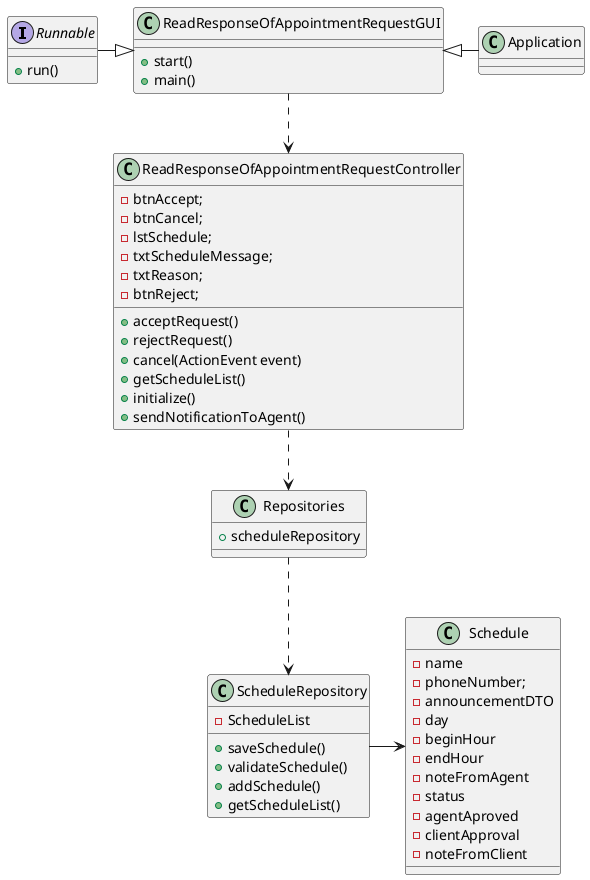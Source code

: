 @startuml

interface Runnable {

    + run()
}

class ReadResponseOfAppointmentRequestGUI {

    + start()
    + main()
}

class ReadResponseOfAppointmentRequestController {

        - btnAccept;
        - btnCancel;
        - lstSchedule;
        - txtScheduleMessage;
        - txtReason;
        - btnReject;

        + acceptRequest()
        + rejectRequest()
        + cancel(ActionEvent event)
        + getScheduleList()
        + initialize()
        + sendNotificationToAgent()
}

class Schedule {

    - name
    - phoneNumber;
    - announcementDTO
    - day
    - beginHour
    - endHour
    - noteFromAgent
    - status
    - agentAproved
    - clientApproval
    - noteFromClient
}

class Repositories {

    + scheduleRepository
}

class ScheduleRepository {

    - ScheduleList
    + saveSchedule()
    + validateSchedule()
    + addSchedule()
    + getScheduleList()
}


ReadResponseOfAppointmentRequestGUI ..> ReadResponseOfAppointmentRequestController
ReadResponseOfAppointmentRequestController ..> Repositories
Repositories ..> ScheduleRepository
ScheduleRepository -right-> Schedule
Application -left-|> ReadResponseOfAppointmentRequestGUI
Runnable -right-|> ReadResponseOfAppointmentRequestGUI

@enduml